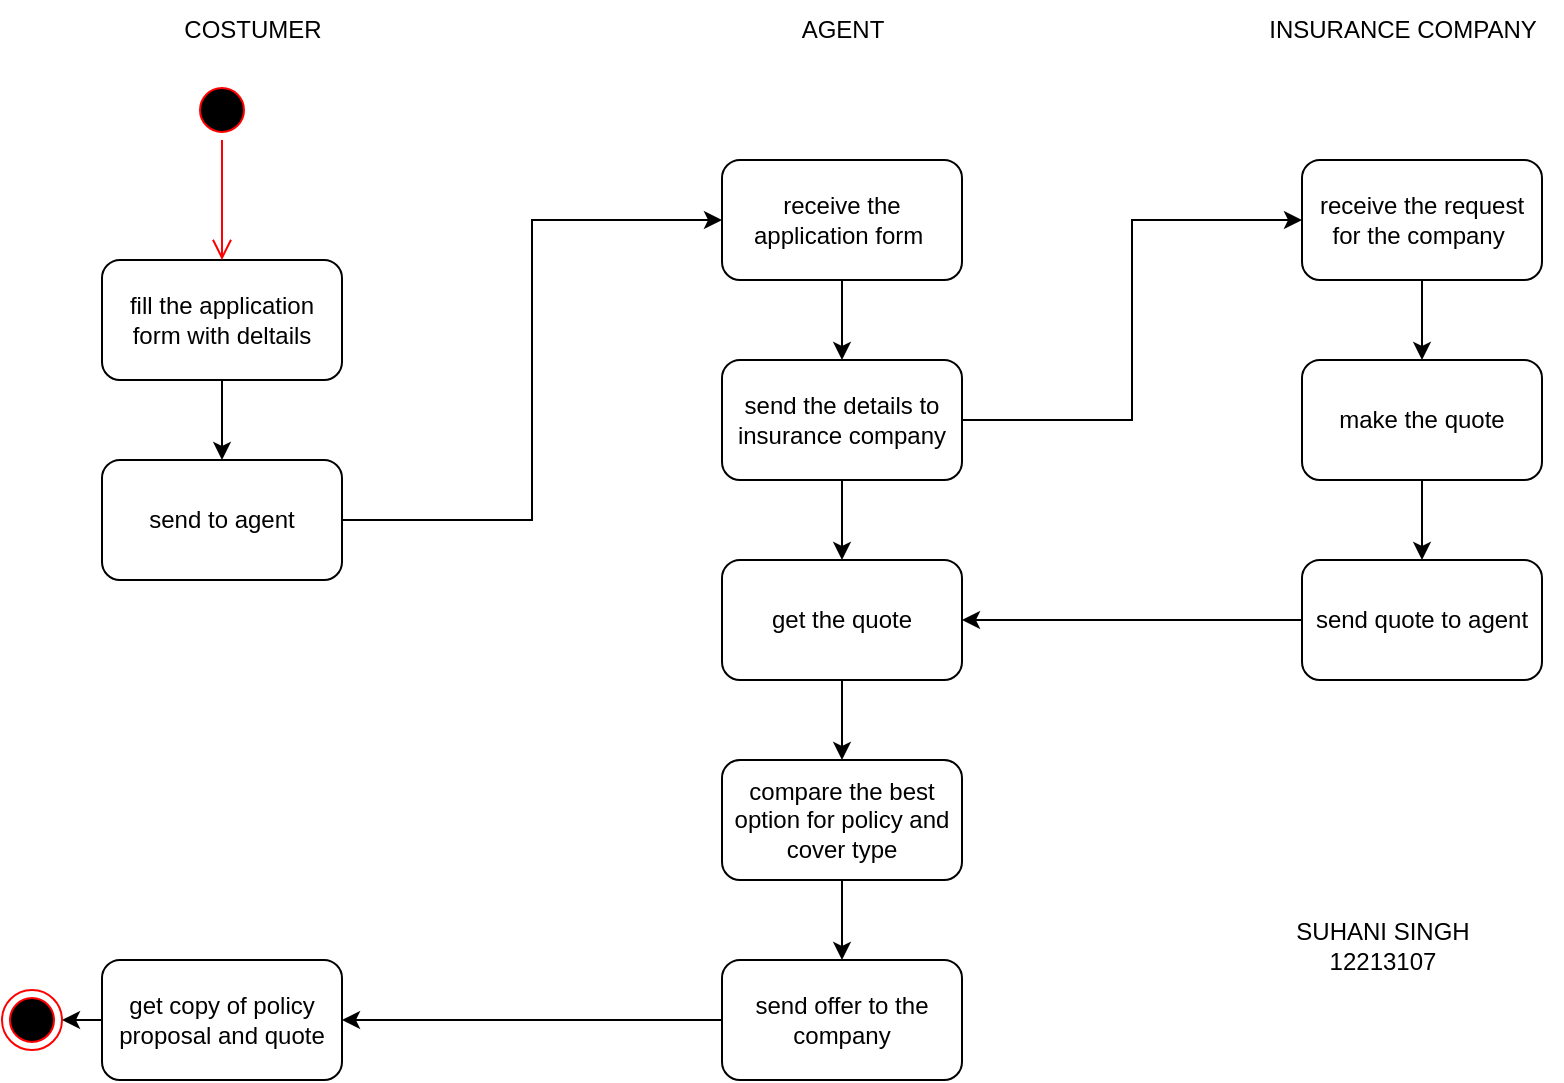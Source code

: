 <mxfile version="22.1.21" type="github">
  <diagram name="Page-1" id="mYdZfJt4b-v18Jx_yOli">
    <mxGraphModel dx="954" dy="608" grid="1" gridSize="10" guides="1" tooltips="1" connect="1" arrows="1" fold="1" page="1" pageScale="1" pageWidth="850" pageHeight="1100" math="0" shadow="0">
      <root>
        <mxCell id="0" />
        <mxCell id="1" parent="0" />
        <mxCell id="yO6WGPqdut7vVir4DQQk-9" style="edgeStyle=orthogonalEdgeStyle;rounded=0;orthogonalLoop=1;jettySize=auto;html=1;exitX=0.5;exitY=1;exitDx=0;exitDy=0;entryX=0.5;entryY=0;entryDx=0;entryDy=0;" edge="1" parent="1" source="yO6WGPqdut7vVir4DQQk-1" target="yO6WGPqdut7vVir4DQQk-6">
          <mxGeometry relative="1" as="geometry" />
        </mxCell>
        <mxCell id="yO6WGPqdut7vVir4DQQk-1" value="fill the application form with deltails" style="rounded=1;whiteSpace=wrap;html=1;" vertex="1" parent="1">
          <mxGeometry x="50" y="140" width="120" height="60" as="geometry" />
        </mxCell>
        <mxCell id="yO6WGPqdut7vVir4DQQk-21" style="edgeStyle=orthogonalEdgeStyle;rounded=0;orthogonalLoop=1;jettySize=auto;html=1;exitX=0.5;exitY=1;exitDx=0;exitDy=0;entryX=0.5;entryY=0;entryDx=0;entryDy=0;" edge="1" parent="1" source="yO6WGPqdut7vVir4DQQk-2" target="yO6WGPqdut7vVir4DQQk-15">
          <mxGeometry relative="1" as="geometry" />
        </mxCell>
        <mxCell id="yO6WGPqdut7vVir4DQQk-2" value="get the quote" style="rounded=1;whiteSpace=wrap;html=1;" vertex="1" parent="1">
          <mxGeometry x="360" y="290" width="120" height="60" as="geometry" />
        </mxCell>
        <mxCell id="yO6WGPqdut7vVir4DQQk-11" style="edgeStyle=orthogonalEdgeStyle;rounded=0;orthogonalLoop=1;jettySize=auto;html=1;exitX=0.5;exitY=1;exitDx=0;exitDy=0;entryX=0.5;entryY=0;entryDx=0;entryDy=0;" edge="1" parent="1" source="yO6WGPqdut7vVir4DQQk-3" target="yO6WGPqdut7vVir4DQQk-2">
          <mxGeometry relative="1" as="geometry" />
        </mxCell>
        <mxCell id="yO6WGPqdut7vVir4DQQk-20" style="edgeStyle=orthogonalEdgeStyle;rounded=0;orthogonalLoop=1;jettySize=auto;html=1;exitX=1;exitY=0.5;exitDx=0;exitDy=0;entryX=0;entryY=0.5;entryDx=0;entryDy=0;" edge="1" parent="1" source="yO6WGPqdut7vVir4DQQk-3" target="yO6WGPqdut7vVir4DQQk-13">
          <mxGeometry relative="1" as="geometry" />
        </mxCell>
        <mxCell id="yO6WGPqdut7vVir4DQQk-3" value="send the details to insurance company" style="rounded=1;whiteSpace=wrap;html=1;" vertex="1" parent="1">
          <mxGeometry x="360" y="190" width="120" height="60" as="geometry" />
        </mxCell>
        <mxCell id="yO6WGPqdut7vVir4DQQk-32" style="edgeStyle=orthogonalEdgeStyle;rounded=0;orthogonalLoop=1;jettySize=auto;html=1;exitX=0.5;exitY=1;exitDx=0;exitDy=0;entryX=0.5;entryY=0;entryDx=0;entryDy=0;" edge="1" parent="1" source="yO6WGPqdut7vVir4DQQk-4" target="yO6WGPqdut7vVir4DQQk-3">
          <mxGeometry relative="1" as="geometry" />
        </mxCell>
        <mxCell id="yO6WGPqdut7vVir4DQQk-4" value="receive the application form&amp;nbsp;" style="rounded=1;whiteSpace=wrap;html=1;" vertex="1" parent="1">
          <mxGeometry x="360" y="90" width="120" height="60" as="geometry" />
        </mxCell>
        <mxCell id="yO6WGPqdut7vVir4DQQk-27" style="edgeStyle=orthogonalEdgeStyle;rounded=0;orthogonalLoop=1;jettySize=auto;html=1;exitX=0;exitY=0.5;exitDx=0;exitDy=0;entryX=1;entryY=0.5;entryDx=0;entryDy=0;" edge="1" parent="1" source="yO6WGPqdut7vVir4DQQk-5" target="yO6WGPqdut7vVir4DQQk-26">
          <mxGeometry relative="1" as="geometry" />
        </mxCell>
        <mxCell id="yO6WGPqdut7vVir4DQQk-5" value="get copy of policy proposal and quote" style="rounded=1;whiteSpace=wrap;html=1;" vertex="1" parent="1">
          <mxGeometry x="50" y="490" width="120" height="60" as="geometry" />
        </mxCell>
        <mxCell id="yO6WGPqdut7vVir4DQQk-31" style="edgeStyle=orthogonalEdgeStyle;rounded=0;orthogonalLoop=1;jettySize=auto;html=1;exitX=1;exitY=0.5;exitDx=0;exitDy=0;entryX=0;entryY=0.5;entryDx=0;entryDy=0;" edge="1" parent="1" source="yO6WGPqdut7vVir4DQQk-6" target="yO6WGPqdut7vVir4DQQk-4">
          <mxGeometry relative="1" as="geometry" />
        </mxCell>
        <mxCell id="yO6WGPqdut7vVir4DQQk-6" value="send to agent" style="rounded=1;whiteSpace=wrap;html=1;" vertex="1" parent="1">
          <mxGeometry x="50" y="240" width="120" height="60" as="geometry" />
        </mxCell>
        <mxCell id="yO6WGPqdut7vVir4DQQk-7" value="" style="ellipse;html=1;shape=startState;fillColor=#000000;strokeColor=#ff0000;" vertex="1" parent="1">
          <mxGeometry x="95" y="50" width="30" height="30" as="geometry" />
        </mxCell>
        <mxCell id="yO6WGPqdut7vVir4DQQk-8" value="" style="edgeStyle=orthogonalEdgeStyle;html=1;verticalAlign=bottom;endArrow=open;endSize=8;strokeColor=#ff0000;rounded=0;" edge="1" source="yO6WGPqdut7vVir4DQQk-7" parent="1">
          <mxGeometry relative="1" as="geometry">
            <mxPoint x="110" y="140" as="targetPoint" />
          </mxGeometry>
        </mxCell>
        <mxCell id="yO6WGPqdut7vVir4DQQk-18" style="edgeStyle=orthogonalEdgeStyle;rounded=0;orthogonalLoop=1;jettySize=auto;html=1;exitX=0.5;exitY=1;exitDx=0;exitDy=0;entryX=0.5;entryY=0;entryDx=0;entryDy=0;" edge="1" parent="1" source="yO6WGPqdut7vVir4DQQk-12" target="yO6WGPqdut7vVir4DQQk-16">
          <mxGeometry relative="1" as="geometry" />
        </mxCell>
        <mxCell id="yO6WGPqdut7vVir4DQQk-12" value="make the quote" style="rounded=1;whiteSpace=wrap;html=1;" vertex="1" parent="1">
          <mxGeometry x="650" y="190" width="120" height="60" as="geometry" />
        </mxCell>
        <mxCell id="yO6WGPqdut7vVir4DQQk-17" style="edgeStyle=orthogonalEdgeStyle;rounded=0;orthogonalLoop=1;jettySize=auto;html=1;exitX=0.5;exitY=1;exitDx=0;exitDy=0;entryX=0.5;entryY=0;entryDx=0;entryDy=0;" edge="1" parent="1" source="yO6WGPqdut7vVir4DQQk-13" target="yO6WGPqdut7vVir4DQQk-12">
          <mxGeometry relative="1" as="geometry" />
        </mxCell>
        <mxCell id="yO6WGPqdut7vVir4DQQk-13" value="receive the request for the company&amp;nbsp;" style="rounded=1;whiteSpace=wrap;html=1;" vertex="1" parent="1">
          <mxGeometry x="650" y="90" width="120" height="60" as="geometry" />
        </mxCell>
        <mxCell id="yO6WGPqdut7vVir4DQQk-25" style="edgeStyle=orthogonalEdgeStyle;rounded=0;orthogonalLoop=1;jettySize=auto;html=1;exitX=0;exitY=0.5;exitDx=0;exitDy=0;entryX=1;entryY=0.5;entryDx=0;entryDy=0;" edge="1" parent="1" source="yO6WGPqdut7vVir4DQQk-14" target="yO6WGPqdut7vVir4DQQk-5">
          <mxGeometry relative="1" as="geometry" />
        </mxCell>
        <mxCell id="yO6WGPqdut7vVir4DQQk-14" value="send offer to the company" style="rounded=1;whiteSpace=wrap;html=1;" vertex="1" parent="1">
          <mxGeometry x="360" y="490" width="120" height="60" as="geometry" />
        </mxCell>
        <mxCell id="yO6WGPqdut7vVir4DQQk-24" style="edgeStyle=orthogonalEdgeStyle;rounded=0;orthogonalLoop=1;jettySize=auto;html=1;exitX=0.5;exitY=1;exitDx=0;exitDy=0;" edge="1" parent="1" source="yO6WGPqdut7vVir4DQQk-15" target="yO6WGPqdut7vVir4DQQk-14">
          <mxGeometry relative="1" as="geometry" />
        </mxCell>
        <mxCell id="yO6WGPqdut7vVir4DQQk-15" value="compare the best option for policy and cover type" style="rounded=1;whiteSpace=wrap;html=1;" vertex="1" parent="1">
          <mxGeometry x="360" y="390" width="120" height="60" as="geometry" />
        </mxCell>
        <mxCell id="yO6WGPqdut7vVir4DQQk-19" style="edgeStyle=orthogonalEdgeStyle;rounded=0;orthogonalLoop=1;jettySize=auto;html=1;exitX=0;exitY=0.5;exitDx=0;exitDy=0;entryX=1;entryY=0.5;entryDx=0;entryDy=0;" edge="1" parent="1" source="yO6WGPqdut7vVir4DQQk-16" target="yO6WGPqdut7vVir4DQQk-2">
          <mxGeometry relative="1" as="geometry" />
        </mxCell>
        <mxCell id="yO6WGPqdut7vVir4DQQk-16" value="send quote to agent" style="rounded=1;whiteSpace=wrap;html=1;" vertex="1" parent="1">
          <mxGeometry x="650" y="290" width="120" height="60" as="geometry" />
        </mxCell>
        <mxCell id="yO6WGPqdut7vVir4DQQk-26" value="" style="ellipse;html=1;shape=endState;fillColor=#000000;strokeColor=#ff0000;" vertex="1" parent="1">
          <mxGeometry y="505" width="30" height="30" as="geometry" />
        </mxCell>
        <mxCell id="yO6WGPqdut7vVir4DQQk-28" value="COSTUMER" style="text;html=1;align=center;verticalAlign=middle;resizable=0;points=[];autosize=1;strokeColor=none;fillColor=none;" vertex="1" parent="1">
          <mxGeometry x="80" y="10" width="90" height="30" as="geometry" />
        </mxCell>
        <mxCell id="yO6WGPqdut7vVir4DQQk-29" value="AGENT" style="text;html=1;align=center;verticalAlign=middle;resizable=0;points=[];autosize=1;strokeColor=none;fillColor=none;" vertex="1" parent="1">
          <mxGeometry x="390" y="10" width="60" height="30" as="geometry" />
        </mxCell>
        <mxCell id="yO6WGPqdut7vVir4DQQk-30" value="INSURANCE COMPANY" style="text;html=1;align=center;verticalAlign=middle;resizable=0;points=[];autosize=1;strokeColor=none;fillColor=none;" vertex="1" parent="1">
          <mxGeometry x="620" y="10" width="160" height="30" as="geometry" />
        </mxCell>
        <mxCell id="yO6WGPqdut7vVir4DQQk-33" value="SUHANI SINGH&lt;br&gt;12213107" style="text;html=1;align=center;verticalAlign=middle;resizable=0;points=[];autosize=1;strokeColor=none;fillColor=none;" vertex="1" parent="1">
          <mxGeometry x="635" y="463" width="110" height="40" as="geometry" />
        </mxCell>
      </root>
    </mxGraphModel>
  </diagram>
</mxfile>
